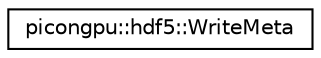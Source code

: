 digraph "Graphical Class Hierarchy"
{
 // LATEX_PDF_SIZE
  edge [fontname="Helvetica",fontsize="10",labelfontname="Helvetica",labelfontsize="10"];
  node [fontname="Helvetica",fontsize="10",shape=record];
  rankdir="LR";
  Node0 [label="picongpu::hdf5::WriteMeta",height=0.2,width=0.4,color="black", fillcolor="white", style="filled",URL="$structpicongpu_1_1hdf5_1_1_write_meta.html",tooltip=" "];
}
